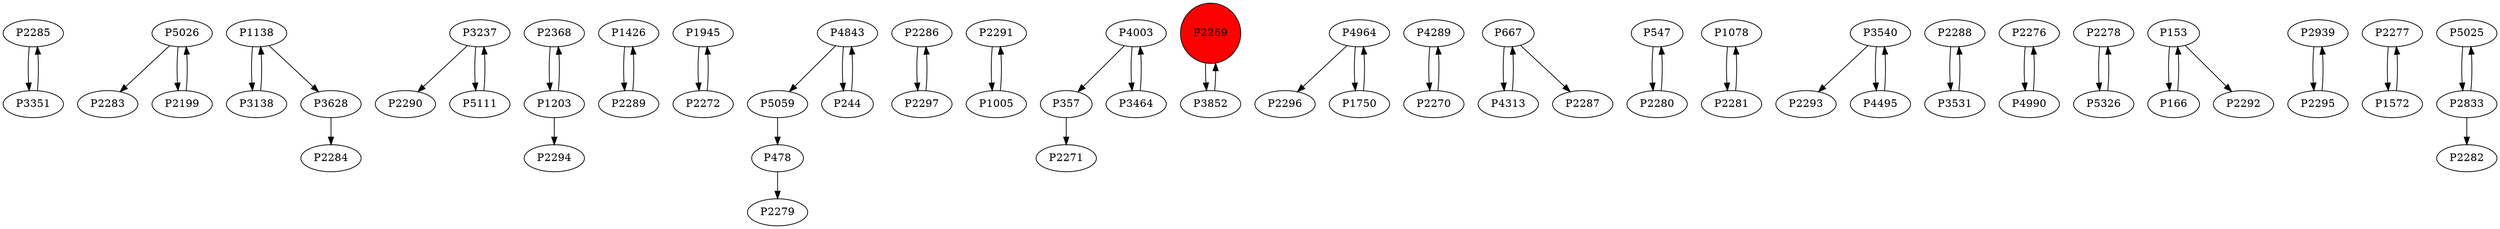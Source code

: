 digraph {
	P2285 -> P3351
	P5026 -> P2283
	P1138 -> P3138
	P3237 -> P2290
	P2368 -> P1203
	P1426 -> P2289
	P1945 -> P2272
	P5059 -> P478
	P2286 -> P2297
	P2291 -> P1005
	P4003 -> P357
	P2269 -> P3852
	P4843 -> P244
	P4964 -> P2296
	P4289 -> P2270
	P667 -> P4313
	P2199 -> P5026
	P4843 -> P5059
	P3628 -> P2284
	P5026 -> P2199
	P1138 -> P3628
	P4964 -> P1750
	P1005 -> P2291
	P547 -> P2280
	P4313 -> P667
	P1078 -> P2281
	P2272 -> P1945
	P3540 -> P2293
	P5111 -> P3237
	P1750 -> P4964
	P1203 -> P2368
	P2270 -> P4289
	P3237 -> P5111
	P1203 -> P2294
	P2288 -> P3531
	P2276 -> P4990
	P2280 -> P547
	P2278 -> P5326
	P478 -> P2279
	P2281 -> P1078
	P153 -> P166
	P3540 -> P4495
	P2939 -> P2295
	P4003 -> P3464
	P2277 -> P1572
	P5025 -> P2833
	P357 -> P2271
	P2289 -> P1426
	P2295 -> P2939
	P667 -> P2287
	P2297 -> P2286
	P2833 -> P2282
	P3531 -> P2288
	P4990 -> P2276
	P4495 -> P3540
	P3138 -> P1138
	P1572 -> P2277
	P153 -> P2292
	P5326 -> P2278
	P3464 -> P4003
	P3351 -> P2285
	P244 -> P4843
	P3852 -> P2269
	P166 -> P153
	P2833 -> P5025
	P2269 [shape=circle]
	P2269 [style=filled]
	P2269 [fillcolor=red]
}